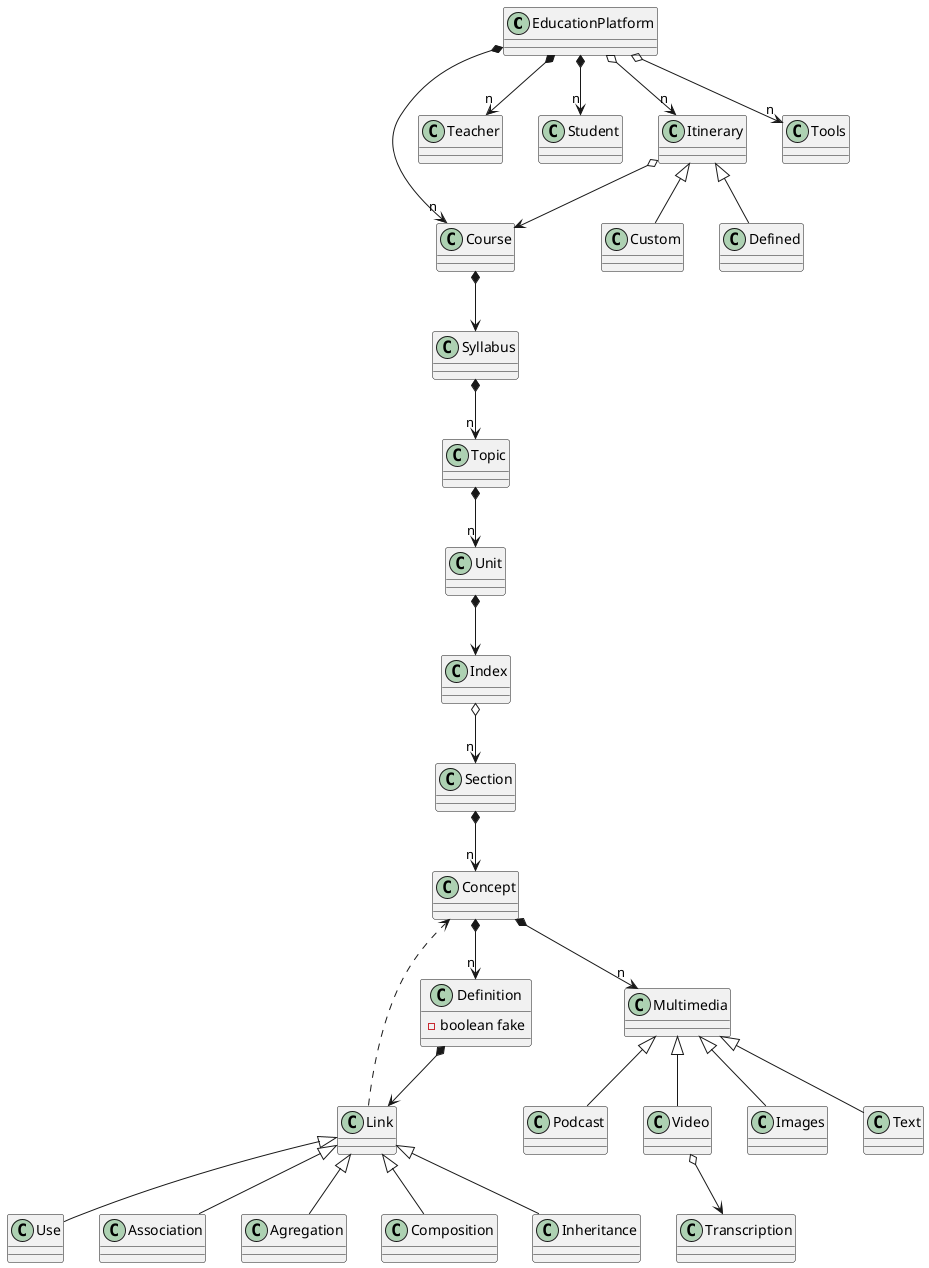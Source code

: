 @startuml EducationPlatform
class EducationPlatform
class Syllabus
class Index
class Course
'class Class
class Section
class Topic
class Unit
'class Documentation
class Multimedia
class Podcast
class Transcription
'class Block
'class Exercice
'class Domain
'class Category
'class Version
class Link
class Definition{
    -boolean fake
}
class Concept
class Teacher
class Student


class Itinerary 
class Custom
class Defined

EducationPlatform *--> "n" Teacher
EducationPlatform *--> "n" Student
EducationPlatform *--> "n" Course
EducationPlatform o--> "n" Itinerary
EducationPlatform o--> "n" Tools


Itinerary o--> Course

Itinerary <|-- Custom
Itinerary <|-- Defined

Course *--> Syllabus
Syllabus *--> "n" Topic
Topic *--> "n" Unit
Unit *--> Index
Index o--> "n" Section

Section *--> "n" Concept
Concept *--> "n" Multimedia
Concept *--> "n" Definition
Definition *--> Link
Link <|-- Use
Link <|-- Association
Link <|-- Agregation
Link <|-- Composition
Link <|-- Inheritance


'Use ..> Concept
'Association --> Concept
'Agregation o--> Concept
'Composition *--> Concept

Link ..> Concept


Multimedia <|-- Podcast
Multimedia <|-- Video
Video o--> Transcription
Multimedia <|-- Images
Multimedia <|-- Text




@enduml